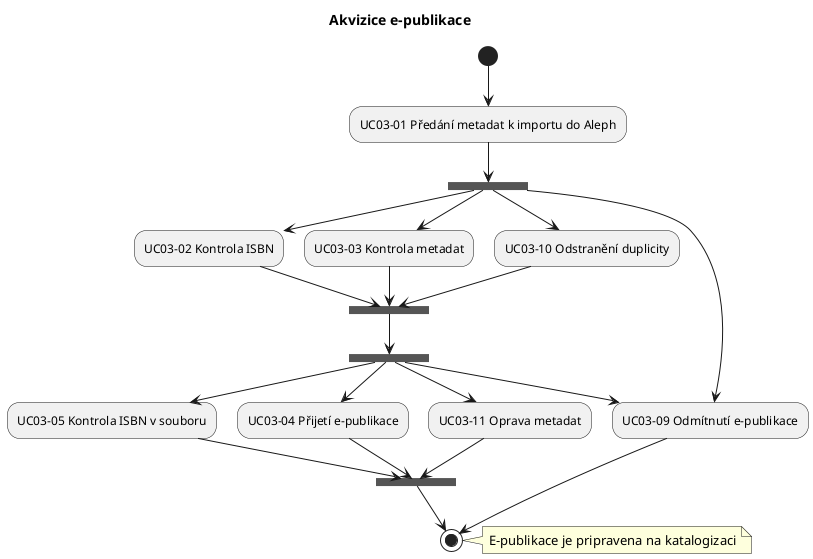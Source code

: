@startuml
title Akvizice e-publikace

(*) --> "UC03-01 Předání metadat k importu do Aleph"
"UC03-01 Předání metadat k importu do Aleph" --> === CHECK ===
=== CHECK === --> "UC03-02 Kontrola ISBN"
=== CHECK === --> "UC03-03 Kontrola metadat"
=== CHECK === --> "UC03-10 Odstranění duplicity"
=== CHECK === --> "UC03-09 Odmítnutí e-publikace"
"UC03-02 Kontrola ISBN" --> === CHECK_E ===
"UC03-03 Kontrola metadat" --> === CHECK_E ===
"UC03-10 Odstranění duplicity" --> === CHECK_E ===
=== CHECK_E === --> === ACCEPT ===
=== ACCEPT === --> "UC03-05 Kontrola ISBN v souboru"
=== ACCEPT === --> "UC03-04 Přijetí e-publikace"
=== ACCEPT === --> "UC03-09 Odmítnutí e-publikace"
=== ACCEPT === --> "UC03-11 Oprava metadat"
"UC03-04 Přijetí e-publikace" --> === ACCEPT_E ===
"UC03-05 Kontrola ISBN v souboru" --> === ACCEPT_E ===
"UC03-11 Oprava metadat" --> === ACCEPT_E ===
=== ACCEPT_E === --> (*)
"UC03-09 Odmítnutí e-publikace" --> (*)
note right
     E-publikace je pripravena na katalogizaci
end note
@enduml
